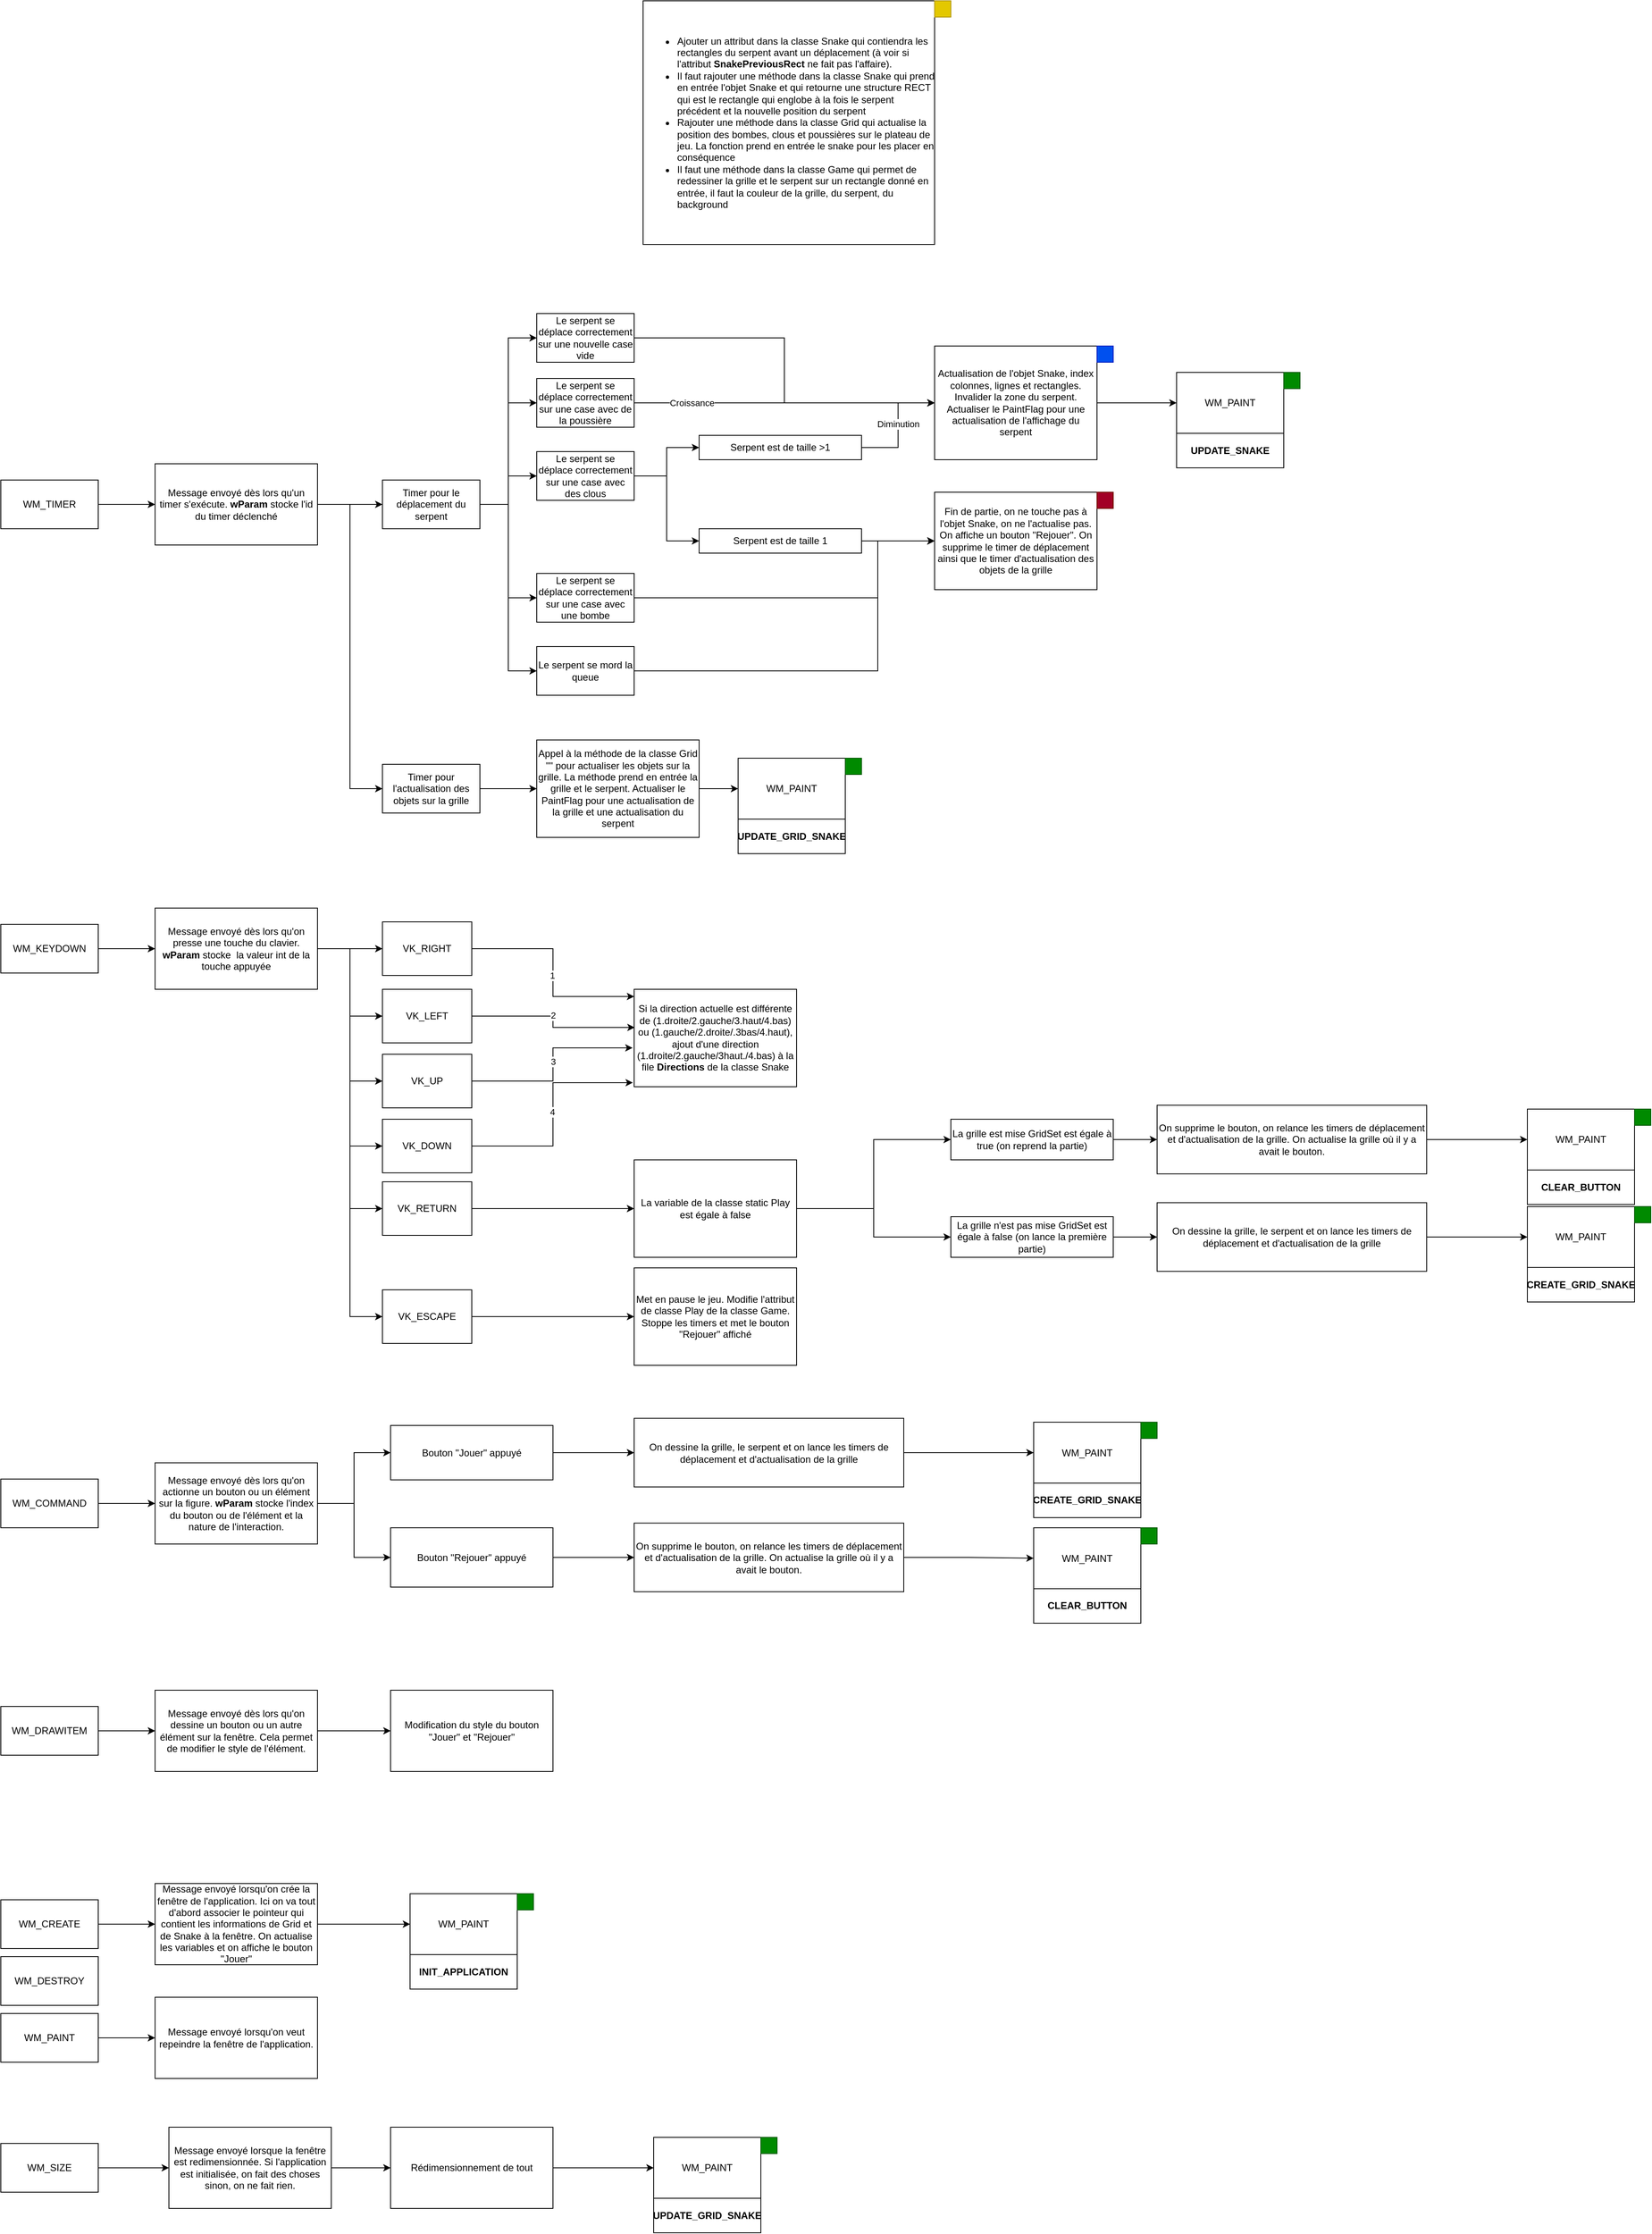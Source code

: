 <mxfile version="21.7.5" type="device">
  <diagram name="Page-1" id="18TNte03-IuhowAFzzfS">
    <mxGraphModel dx="2205" dy="1318" grid="1" gridSize="100" guides="1" tooltips="1" connect="1" arrows="1" fold="1" page="1" pageScale="1" pageWidth="827" pageHeight="1169" math="0" shadow="0">
      <root>
        <mxCell id="0" />
        <mxCell id="1" parent="0" />
        <mxCell id="yDKJZNCYH9MmNs9koKGM-11" style="edgeStyle=orthogonalEdgeStyle;rounded=0;orthogonalLoop=1;jettySize=auto;html=1;entryX=0;entryY=0.5;entryDx=0;entryDy=0;" parent="1" source="yDKJZNCYH9MmNs9koKGM-2" target="yDKJZNCYH9MmNs9koKGM-10" edge="1">
          <mxGeometry relative="1" as="geometry" />
        </mxCell>
        <mxCell id="yDKJZNCYH9MmNs9koKGM-2" value="WM_TIMER" style="rounded=0;whiteSpace=wrap;html=1;" parent="1" vertex="1">
          <mxGeometry x="420" y="590" width="120" height="60" as="geometry" />
        </mxCell>
        <mxCell id="yDKJZNCYH9MmNs9koKGM-81" style="edgeStyle=orthogonalEdgeStyle;rounded=0;orthogonalLoop=1;jettySize=auto;html=1;entryX=0;entryY=0.5;entryDx=0;entryDy=0;" parent="1" source="yDKJZNCYH9MmNs9koKGM-3" target="yDKJZNCYH9MmNs9koKGM-80" edge="1">
          <mxGeometry relative="1" as="geometry" />
        </mxCell>
        <mxCell id="yDKJZNCYH9MmNs9koKGM-3" value="WM_KEYDOWN" style="rounded=0;whiteSpace=wrap;html=1;" parent="1" vertex="1">
          <mxGeometry x="420" y="1137" width="120" height="60" as="geometry" />
        </mxCell>
        <mxCell id="Ki8eI8m7n9nbWZF0Luia-29" style="edgeStyle=orthogonalEdgeStyle;rounded=0;orthogonalLoop=1;jettySize=auto;html=1;entryX=0;entryY=0.5;entryDx=0;entryDy=0;" edge="1" parent="1" source="yDKJZNCYH9MmNs9koKGM-4" target="Ki8eI8m7n9nbWZF0Luia-28">
          <mxGeometry relative="1" as="geometry" />
        </mxCell>
        <mxCell id="yDKJZNCYH9MmNs9koKGM-4" value="WM_COMMAND" style="rounded=0;whiteSpace=wrap;html=1;" parent="1" vertex="1">
          <mxGeometry x="420" y="1820" width="120" height="60" as="geometry" />
        </mxCell>
        <mxCell id="Ki8eI8m7n9nbWZF0Luia-51" style="edgeStyle=orthogonalEdgeStyle;rounded=0;orthogonalLoop=1;jettySize=auto;html=1;entryX=0;entryY=0.5;entryDx=0;entryDy=0;" edge="1" parent="1" source="yDKJZNCYH9MmNs9koKGM-5" target="Ki8eI8m7n9nbWZF0Luia-50">
          <mxGeometry relative="1" as="geometry" />
        </mxCell>
        <mxCell id="yDKJZNCYH9MmNs9koKGM-5" value="WM_DRAWITEM" style="rounded=0;whiteSpace=wrap;html=1;" parent="1" vertex="1">
          <mxGeometry x="420" y="2100" width="120" height="60" as="geometry" />
        </mxCell>
        <mxCell id="Ki8eI8m7n9nbWZF0Luia-55" style="edgeStyle=orthogonalEdgeStyle;rounded=0;orthogonalLoop=1;jettySize=auto;html=1;entryX=0;entryY=0.5;entryDx=0;entryDy=0;" edge="1" parent="1" source="yDKJZNCYH9MmNs9koKGM-6" target="Ki8eI8m7n9nbWZF0Luia-54">
          <mxGeometry relative="1" as="geometry" />
        </mxCell>
        <mxCell id="yDKJZNCYH9MmNs9koKGM-6" value="WM_CREATE" style="rounded=0;whiteSpace=wrap;html=1;" parent="1" vertex="1">
          <mxGeometry x="420" y="2338" width="120" height="60" as="geometry" />
        </mxCell>
        <mxCell id="yDKJZNCYH9MmNs9koKGM-7" value="WM_DESTROY" style="rounded=0;whiteSpace=wrap;html=1;" parent="1" vertex="1">
          <mxGeometry x="420" y="2408" width="120" height="60" as="geometry" />
        </mxCell>
        <mxCell id="Ki8eI8m7n9nbWZF0Luia-64" style="edgeStyle=orthogonalEdgeStyle;rounded=0;orthogonalLoop=1;jettySize=auto;html=1;entryX=0;entryY=0.5;entryDx=0;entryDy=0;" edge="1" parent="1" source="yDKJZNCYH9MmNs9koKGM-8" target="Ki8eI8m7n9nbWZF0Luia-63">
          <mxGeometry relative="1" as="geometry" />
        </mxCell>
        <mxCell id="yDKJZNCYH9MmNs9koKGM-8" value="WM_PAINT" style="rounded=0;whiteSpace=wrap;html=1;" parent="1" vertex="1">
          <mxGeometry x="420" y="2478" width="120" height="60" as="geometry" />
        </mxCell>
        <mxCell id="Ki8eI8m7n9nbWZF0Luia-66" style="edgeStyle=orthogonalEdgeStyle;rounded=0;orthogonalLoop=1;jettySize=auto;html=1;entryX=0;entryY=0.5;entryDx=0;entryDy=0;" edge="1" parent="1" source="yDKJZNCYH9MmNs9koKGM-9" target="Ki8eI8m7n9nbWZF0Luia-65">
          <mxGeometry relative="1" as="geometry" />
        </mxCell>
        <mxCell id="yDKJZNCYH9MmNs9koKGM-9" value="WM_SIZE" style="rounded=0;whiteSpace=wrap;html=1;" parent="1" vertex="1">
          <mxGeometry x="420" y="2638" width="120" height="60" as="geometry" />
        </mxCell>
        <mxCell id="yDKJZNCYH9MmNs9koKGM-13" style="edgeStyle=orthogonalEdgeStyle;rounded=0;orthogonalLoop=1;jettySize=auto;html=1;entryX=0;entryY=0.5;entryDx=0;entryDy=0;" parent="1" source="yDKJZNCYH9MmNs9koKGM-10" target="yDKJZNCYH9MmNs9koKGM-12" edge="1">
          <mxGeometry relative="1" as="geometry" />
        </mxCell>
        <mxCell id="yDKJZNCYH9MmNs9koKGM-31" style="edgeStyle=orthogonalEdgeStyle;rounded=0;orthogonalLoop=1;jettySize=auto;html=1;entryX=0;entryY=0.5;entryDx=0;entryDy=0;" parent="1" source="yDKJZNCYH9MmNs9koKGM-10" target="yDKJZNCYH9MmNs9koKGM-30" edge="1">
          <mxGeometry relative="1" as="geometry" />
        </mxCell>
        <mxCell id="yDKJZNCYH9MmNs9koKGM-10" value="Message envoyé dès lors qu&#39;un timer s&#39;exécute. &lt;b&gt;wParam &lt;/b&gt;stocke l&#39;id du timer déclenché" style="rounded=0;whiteSpace=wrap;html=1;" parent="1" vertex="1">
          <mxGeometry x="610" y="570" width="200" height="100" as="geometry" />
        </mxCell>
        <mxCell id="yDKJZNCYH9MmNs9koKGM-15" style="edgeStyle=orthogonalEdgeStyle;rounded=0;orthogonalLoop=1;jettySize=auto;html=1;entryX=0;entryY=0.5;entryDx=0;entryDy=0;" parent="1" source="yDKJZNCYH9MmNs9koKGM-12" target="yDKJZNCYH9MmNs9koKGM-14" edge="1">
          <mxGeometry relative="1" as="geometry" />
        </mxCell>
        <mxCell id="yDKJZNCYH9MmNs9koKGM-19" style="edgeStyle=orthogonalEdgeStyle;rounded=0;orthogonalLoop=1;jettySize=auto;html=1;entryX=0;entryY=0.5;entryDx=0;entryDy=0;" parent="1" source="yDKJZNCYH9MmNs9koKGM-12" target="yDKJZNCYH9MmNs9koKGM-18" edge="1">
          <mxGeometry relative="1" as="geometry" />
        </mxCell>
        <mxCell id="yDKJZNCYH9MmNs9koKGM-23" style="edgeStyle=orthogonalEdgeStyle;rounded=0;orthogonalLoop=1;jettySize=auto;html=1;entryX=0;entryY=0.5;entryDx=0;entryDy=0;" parent="1" source="yDKJZNCYH9MmNs9koKGM-12" target="yDKJZNCYH9MmNs9koKGM-22" edge="1">
          <mxGeometry relative="1" as="geometry" />
        </mxCell>
        <mxCell id="yDKJZNCYH9MmNs9koKGM-56" style="edgeStyle=orthogonalEdgeStyle;rounded=0;orthogonalLoop=1;jettySize=auto;html=1;entryX=0;entryY=0.5;entryDx=0;entryDy=0;" parent="1" source="yDKJZNCYH9MmNs9koKGM-12" target="yDKJZNCYH9MmNs9koKGM-16" edge="1">
          <mxGeometry relative="1" as="geometry" />
        </mxCell>
        <mxCell id="yDKJZNCYH9MmNs9koKGM-60" style="edgeStyle=orthogonalEdgeStyle;rounded=0;orthogonalLoop=1;jettySize=auto;html=1;entryX=0;entryY=0.5;entryDx=0;entryDy=0;" parent="1" source="yDKJZNCYH9MmNs9koKGM-12" target="yDKJZNCYH9MmNs9koKGM-20" edge="1">
          <mxGeometry relative="1" as="geometry" />
        </mxCell>
        <mxCell id="yDKJZNCYH9MmNs9koKGM-12" value="Timer pour le déplacement du serpent" style="rounded=0;whiteSpace=wrap;html=1;" parent="1" vertex="1">
          <mxGeometry x="890" y="590" width="120" height="60" as="geometry" />
        </mxCell>
        <mxCell id="yDKJZNCYH9MmNs9koKGM-64" style="edgeStyle=orthogonalEdgeStyle;rounded=0;orthogonalLoop=1;jettySize=auto;html=1;entryX=0;entryY=0.5;entryDx=0;entryDy=0;" parent="1" source="yDKJZNCYH9MmNs9koKGM-14" target="yDKJZNCYH9MmNs9koKGM-44" edge="1">
          <mxGeometry relative="1" as="geometry" />
        </mxCell>
        <mxCell id="yDKJZNCYH9MmNs9koKGM-14" value="Le serpent se déplace correctement sur une nouvelle case vide" style="rounded=0;whiteSpace=wrap;html=1;" parent="1" vertex="1">
          <mxGeometry x="1080" y="385" width="120" height="60" as="geometry" />
        </mxCell>
        <mxCell id="yDKJZNCYH9MmNs9koKGM-61" style="edgeStyle=orthogonalEdgeStyle;rounded=0;orthogonalLoop=1;jettySize=auto;html=1;entryX=0;entryY=0.5;entryDx=0;entryDy=0;" parent="1" source="yDKJZNCYH9MmNs9koKGM-16" target="yDKJZNCYH9MmNs9koKGM-26" edge="1">
          <mxGeometry relative="1" as="geometry">
            <Array as="points">
              <mxPoint x="1500" y="735" />
              <mxPoint x="1500" y="665" />
            </Array>
          </mxGeometry>
        </mxCell>
        <mxCell id="yDKJZNCYH9MmNs9koKGM-16" value="Le serpent se déplace correctement sur une case avec une bombe" style="rounded=0;whiteSpace=wrap;html=1;" parent="1" vertex="1">
          <mxGeometry x="1080" y="705" width="120" height="60" as="geometry" />
        </mxCell>
        <mxCell id="yDKJZNCYH9MmNs9koKGM-33" style="edgeStyle=orthogonalEdgeStyle;rounded=0;orthogonalLoop=1;jettySize=auto;html=1;entryX=0;entryY=0.5;entryDx=0;entryDy=0;" parent="1" source="yDKJZNCYH9MmNs9koKGM-18" target="yDKJZNCYH9MmNs9koKGM-32" edge="1">
          <mxGeometry relative="1" as="geometry" />
        </mxCell>
        <mxCell id="yDKJZNCYH9MmNs9koKGM-35" style="edgeStyle=orthogonalEdgeStyle;rounded=0;orthogonalLoop=1;jettySize=auto;html=1;entryX=0;entryY=0.5;entryDx=0;entryDy=0;" parent="1" source="yDKJZNCYH9MmNs9koKGM-18" target="yDKJZNCYH9MmNs9koKGM-34" edge="1">
          <mxGeometry relative="1" as="geometry" />
        </mxCell>
        <mxCell id="yDKJZNCYH9MmNs9koKGM-18" value="Le serpent se déplace correctement sur une case avec des clous" style="rounded=0;whiteSpace=wrap;html=1;" parent="1" vertex="1">
          <mxGeometry x="1080" y="555" width="120" height="60" as="geometry" />
        </mxCell>
        <mxCell id="yDKJZNCYH9MmNs9koKGM-45" style="edgeStyle=orthogonalEdgeStyle;rounded=0;orthogonalLoop=1;jettySize=auto;html=1;entryX=0;entryY=0.5;entryDx=0;entryDy=0;" parent="1" source="yDKJZNCYH9MmNs9koKGM-20" target="yDKJZNCYH9MmNs9koKGM-44" edge="1">
          <mxGeometry relative="1" as="geometry" />
        </mxCell>
        <mxCell id="yDKJZNCYH9MmNs9koKGM-65" value="Croissance" style="edgeLabel;html=1;align=center;verticalAlign=middle;resizable=0;points=[];" parent="yDKJZNCYH9MmNs9koKGM-45" vertex="1" connectable="0">
          <mxGeometry x="-0.619" relative="1" as="geometry">
            <mxPoint as="offset" />
          </mxGeometry>
        </mxCell>
        <mxCell id="yDKJZNCYH9MmNs9koKGM-20" value="Le serpent se déplace correctement sur une case avec de la poussière" style="rounded=0;whiteSpace=wrap;html=1;" parent="1" vertex="1">
          <mxGeometry x="1080" y="465" width="120" height="60" as="geometry" />
        </mxCell>
        <mxCell id="yDKJZNCYH9MmNs9koKGM-62" style="edgeStyle=orthogonalEdgeStyle;rounded=0;orthogonalLoop=1;jettySize=auto;html=1;entryX=0;entryY=0.5;entryDx=0;entryDy=0;" parent="1" source="yDKJZNCYH9MmNs9koKGM-22" target="yDKJZNCYH9MmNs9koKGM-26" edge="1">
          <mxGeometry relative="1" as="geometry">
            <Array as="points">
              <mxPoint x="1500" y="825" />
              <mxPoint x="1500" y="665" />
            </Array>
          </mxGeometry>
        </mxCell>
        <mxCell id="yDKJZNCYH9MmNs9koKGM-22" value="Le serpent se mord la queue" style="rounded=0;whiteSpace=wrap;html=1;" parent="1" vertex="1">
          <mxGeometry x="1080" y="795" width="120" height="60" as="geometry" />
        </mxCell>
        <mxCell id="yDKJZNCYH9MmNs9koKGM-26" value="Fin de partie, on ne touche pas à l&#39;objet Snake, on ne l&#39;actualise pas. On affiche un bouton &quot;Rejouer&quot;. On supprime le timer de déplacement ainsi que le timer d&#39;actualisation des objets de la grille" style="rounded=0;whiteSpace=wrap;html=1;" parent="1" vertex="1">
          <mxGeometry x="1570" y="605" width="200" height="120" as="geometry" />
        </mxCell>
        <mxCell id="yDKJZNCYH9MmNs9koKGM-73" style="edgeStyle=orthogonalEdgeStyle;rounded=0;orthogonalLoop=1;jettySize=auto;html=1;entryX=0;entryY=0.5;entryDx=0;entryDy=0;" parent="1" source="yDKJZNCYH9MmNs9koKGM-30" target="yDKJZNCYH9MmNs9koKGM-72" edge="1">
          <mxGeometry relative="1" as="geometry" />
        </mxCell>
        <mxCell id="yDKJZNCYH9MmNs9koKGM-30" value="Timer pour l&#39;actualisation des objets sur la grille" style="rounded=0;whiteSpace=wrap;html=1;" parent="1" vertex="1">
          <mxGeometry x="890" y="940" width="120" height="60" as="geometry" />
        </mxCell>
        <mxCell id="yDKJZNCYH9MmNs9koKGM-57" style="edgeStyle=orthogonalEdgeStyle;rounded=0;orthogonalLoop=1;jettySize=auto;html=1;entryX=0;entryY=0.5;entryDx=0;entryDy=0;" parent="1" source="yDKJZNCYH9MmNs9koKGM-32" target="yDKJZNCYH9MmNs9koKGM-26" edge="1">
          <mxGeometry relative="1" as="geometry" />
        </mxCell>
        <mxCell id="yDKJZNCYH9MmNs9koKGM-32" value="Serpent est de taille 1" style="rounded=0;whiteSpace=wrap;html=1;" parent="1" vertex="1">
          <mxGeometry x="1280" y="650" width="200" height="30" as="geometry" />
        </mxCell>
        <mxCell id="yDKJZNCYH9MmNs9koKGM-63" style="edgeStyle=orthogonalEdgeStyle;rounded=0;orthogonalLoop=1;jettySize=auto;html=1;entryX=0;entryY=0.5;entryDx=0;entryDy=0;" parent="1" source="yDKJZNCYH9MmNs9koKGM-34" target="yDKJZNCYH9MmNs9koKGM-44" edge="1">
          <mxGeometry relative="1" as="geometry" />
        </mxCell>
        <mxCell id="yDKJZNCYH9MmNs9koKGM-66" value="Diminution" style="edgeLabel;html=1;align=center;verticalAlign=middle;resizable=0;points=[];" parent="yDKJZNCYH9MmNs9koKGM-63" vertex="1" connectable="0">
          <mxGeometry x="0.023" relative="1" as="geometry">
            <mxPoint as="offset" />
          </mxGeometry>
        </mxCell>
        <mxCell id="yDKJZNCYH9MmNs9koKGM-34" value="Serpent est de taille &amp;gt;1" style="rounded=0;whiteSpace=wrap;html=1;" parent="1" vertex="1">
          <mxGeometry x="1280" y="535" width="200" height="30" as="geometry" />
        </mxCell>
        <mxCell id="yDKJZNCYH9MmNs9koKGM-40" value="" style="rounded=0;whiteSpace=wrap;html=1;fillColor=#a20025;fontColor=#ffffff;strokeColor=#6F0000;" parent="1" vertex="1">
          <mxGeometry x="1770" y="605" width="20" height="20" as="geometry" />
        </mxCell>
        <mxCell id="yDKJZNCYH9MmNs9koKGM-68" style="edgeStyle=orthogonalEdgeStyle;rounded=0;orthogonalLoop=1;jettySize=auto;html=1;entryX=0;entryY=0.5;entryDx=0;entryDy=0;" parent="1" source="yDKJZNCYH9MmNs9koKGM-44" target="yDKJZNCYH9MmNs9koKGM-67" edge="1">
          <mxGeometry relative="1" as="geometry" />
        </mxCell>
        <mxCell id="yDKJZNCYH9MmNs9koKGM-44" value="Actualisation de l&#39;objet Snake, index colonnes, lignes et rectangles. Invalider la zone du serpent. Actualiser le PaintFlag pour une actualisation de l&#39;affichage du serpent" style="rounded=0;whiteSpace=wrap;html=1;" parent="1" vertex="1">
          <mxGeometry x="1570" y="425" width="200" height="140" as="geometry" />
        </mxCell>
        <mxCell id="yDKJZNCYH9MmNs9koKGM-46" value="&lt;ul&gt;&lt;li&gt;Ajouter un attribut dans la classe Snake qui contiendra les rectangles du serpent avant un déplacement (à voir si l&#39;attribut &lt;b&gt;SnakePreviousRect &lt;/b&gt;ne fait pas l&#39;affaire).&amp;nbsp;&lt;/li&gt;&lt;li&gt;Il faut rajouter une méthode dans la classe Snake qui prend en entrée l&#39;objet Snake et qui retourne une structure RECT qui est le rectangle qui englobe à la fois le serpent précédent et la nouvelle position du serpent&lt;/li&gt;&lt;li&gt;Rajouter une méthode dans la classe Grid qui actualise la position des bombes, clous et poussières sur le plateau de jeu. La fonction prend en entrée le snake pour les placer en conséquence&lt;/li&gt;&lt;li&gt;Il faut une méthode dans la classe Game qui permet de redessiner la grille et le serpent sur un rectangle donné en entrée, il faut la couleur de la grille, du serpent, du background&lt;/li&gt;&lt;/ul&gt;" style="rounded=0;whiteSpace=wrap;html=1;align=left;" parent="1" vertex="1">
          <mxGeometry x="1211" width="359" height="300" as="geometry" />
        </mxCell>
        <mxCell id="yDKJZNCYH9MmNs9koKGM-47" value="" style="rounded=0;whiteSpace=wrap;html=1;fillColor=#e3c800;fontColor=#000000;strokeColor=#B09500;" parent="1" vertex="1">
          <mxGeometry x="1570" width="20" height="20" as="geometry" />
        </mxCell>
        <mxCell id="yDKJZNCYH9MmNs9koKGM-50" value="" style="rounded=0;whiteSpace=wrap;html=1;fillColor=#0050ef;fontColor=#ffffff;strokeColor=#001DBC;" parent="1" vertex="1">
          <mxGeometry x="1770" y="425" width="20" height="20" as="geometry" />
        </mxCell>
        <mxCell id="yDKJZNCYH9MmNs9koKGM-67" value="WM_PAINT" style="rounded=0;whiteSpace=wrap;html=1;" parent="1" vertex="1">
          <mxGeometry x="1868" y="457.5" width="132" height="75" as="geometry" />
        </mxCell>
        <mxCell id="yDKJZNCYH9MmNs9koKGM-69" value="" style="rounded=0;whiteSpace=wrap;html=1;fillColor=#008a00;fontColor=#ffffff;strokeColor=#005700;" parent="1" vertex="1">
          <mxGeometry x="2000" y="457.5" width="20" height="20" as="geometry" />
        </mxCell>
        <mxCell id="yDKJZNCYH9MmNs9koKGM-76" style="edgeStyle=orthogonalEdgeStyle;rounded=0;orthogonalLoop=1;jettySize=auto;html=1;entryX=0;entryY=0.5;entryDx=0;entryDy=0;" parent="1" source="yDKJZNCYH9MmNs9koKGM-72" target="yDKJZNCYH9MmNs9koKGM-74" edge="1">
          <mxGeometry relative="1" as="geometry" />
        </mxCell>
        <mxCell id="yDKJZNCYH9MmNs9koKGM-72" value="Appel à la méthode de la classe Grid &quot;&quot; pour actualiser les objets sur la grille. La méthode prend en entrée la grille et le serpent. Actualiser le PaintFlag pour une actualisation de la grille et une actualisation du serpent" style="rounded=0;whiteSpace=wrap;html=1;" parent="1" vertex="1">
          <mxGeometry x="1080" y="910" width="200" height="120" as="geometry" />
        </mxCell>
        <mxCell id="yDKJZNCYH9MmNs9koKGM-74" value="WM_PAINT" style="rounded=0;whiteSpace=wrap;html=1;" parent="1" vertex="1">
          <mxGeometry x="1328" y="932.5" width="132" height="75" as="geometry" />
        </mxCell>
        <mxCell id="yDKJZNCYH9MmNs9koKGM-75" value="" style="rounded=0;whiteSpace=wrap;html=1;fillColor=#008a00;fontColor=#ffffff;strokeColor=#005700;" parent="1" vertex="1">
          <mxGeometry x="1460" y="932.5" width="20" height="20" as="geometry" />
        </mxCell>
        <mxCell id="yDKJZNCYH9MmNs9koKGM-77" value="&lt;b&gt;UPDATE_SNAKE&lt;/b&gt;" style="rounded=0;whiteSpace=wrap;html=1;" parent="1" vertex="1">
          <mxGeometry x="1868" y="532.5" width="132" height="42.5" as="geometry" />
        </mxCell>
        <mxCell id="yDKJZNCYH9MmNs9koKGM-78" value="&lt;b&gt;UPDATE_GRID_SNAKE&lt;/b&gt;" style="rounded=0;whiteSpace=wrap;html=1;" parent="1" vertex="1">
          <mxGeometry x="1328" y="1007.5" width="132" height="42.5" as="geometry" />
        </mxCell>
        <mxCell id="yDKJZNCYH9MmNs9koKGM-88" style="edgeStyle=orthogonalEdgeStyle;rounded=0;orthogonalLoop=1;jettySize=auto;html=1;entryX=0;entryY=0.5;entryDx=0;entryDy=0;" parent="1" source="yDKJZNCYH9MmNs9koKGM-80" target="yDKJZNCYH9MmNs9koKGM-82" edge="1">
          <mxGeometry relative="1" as="geometry" />
        </mxCell>
        <mxCell id="yDKJZNCYH9MmNs9koKGM-89" style="edgeStyle=orthogonalEdgeStyle;rounded=0;orthogonalLoop=1;jettySize=auto;html=1;entryX=0;entryY=0.5;entryDx=0;entryDy=0;" parent="1" source="yDKJZNCYH9MmNs9koKGM-80" target="yDKJZNCYH9MmNs9koKGM-83" edge="1">
          <mxGeometry relative="1" as="geometry" />
        </mxCell>
        <mxCell id="yDKJZNCYH9MmNs9koKGM-90" style="edgeStyle=orthogonalEdgeStyle;rounded=0;orthogonalLoop=1;jettySize=auto;html=1;entryX=0;entryY=0.5;entryDx=0;entryDy=0;" parent="1" source="yDKJZNCYH9MmNs9koKGM-80" target="yDKJZNCYH9MmNs9koKGM-84" edge="1">
          <mxGeometry relative="1" as="geometry" />
        </mxCell>
        <mxCell id="yDKJZNCYH9MmNs9koKGM-91" style="edgeStyle=orthogonalEdgeStyle;rounded=0;orthogonalLoop=1;jettySize=auto;html=1;entryX=0;entryY=0.5;entryDx=0;entryDy=0;" parent="1" source="yDKJZNCYH9MmNs9koKGM-80" target="yDKJZNCYH9MmNs9koKGM-85" edge="1">
          <mxGeometry relative="1" as="geometry" />
        </mxCell>
        <mxCell id="yDKJZNCYH9MmNs9koKGM-92" style="edgeStyle=orthogonalEdgeStyle;rounded=0;orthogonalLoop=1;jettySize=auto;html=1;entryX=0;entryY=0.5;entryDx=0;entryDy=0;" parent="1" source="yDKJZNCYH9MmNs9koKGM-80" target="yDKJZNCYH9MmNs9koKGM-86" edge="1">
          <mxGeometry relative="1" as="geometry" />
        </mxCell>
        <mxCell id="yDKJZNCYH9MmNs9koKGM-93" style="edgeStyle=orthogonalEdgeStyle;rounded=0;orthogonalLoop=1;jettySize=auto;html=1;entryX=0;entryY=0.5;entryDx=0;entryDy=0;" parent="1" source="yDKJZNCYH9MmNs9koKGM-80" target="yDKJZNCYH9MmNs9koKGM-87" edge="1">
          <mxGeometry relative="1" as="geometry" />
        </mxCell>
        <mxCell id="yDKJZNCYH9MmNs9koKGM-80" value="Message envoyé dès lors qu&#39;on presse une touche du clavier. &lt;b&gt;wParam &lt;/b&gt;stocke&amp;nbsp; la valeur int de la touche appuyée" style="rounded=0;whiteSpace=wrap;html=1;" parent="1" vertex="1">
          <mxGeometry x="610" y="1117" width="200" height="100" as="geometry" />
        </mxCell>
        <mxCell id="yDKJZNCYH9MmNs9koKGM-95" style="edgeStyle=orthogonalEdgeStyle;rounded=0;orthogonalLoop=1;jettySize=auto;html=1;entryX=0;entryY=0.074;entryDx=0;entryDy=0;entryPerimeter=0;" parent="1" source="yDKJZNCYH9MmNs9koKGM-82" target="yDKJZNCYH9MmNs9koKGM-94" edge="1">
          <mxGeometry relative="1" as="geometry" />
        </mxCell>
        <mxCell id="Ki8eI8m7n9nbWZF0Luia-5" value="1" style="edgeLabel;html=1;align=center;verticalAlign=middle;resizable=0;points=[];" vertex="1" connectable="0" parent="yDKJZNCYH9MmNs9koKGM-95">
          <mxGeometry x="0.027" y="-1" relative="1" as="geometry">
            <mxPoint as="offset" />
          </mxGeometry>
        </mxCell>
        <mxCell id="yDKJZNCYH9MmNs9koKGM-82" value="VK_RIGHT" style="rounded=0;whiteSpace=wrap;html=1;" parent="1" vertex="1">
          <mxGeometry x="890" y="1134" width="110" height="66" as="geometry" />
        </mxCell>
        <mxCell id="Ki8eI8m7n9nbWZF0Luia-2" style="edgeStyle=orthogonalEdgeStyle;rounded=0;orthogonalLoop=1;jettySize=auto;html=1;entryX=0.003;entryY=0.392;entryDx=0;entryDy=0;entryPerimeter=0;" edge="1" parent="1" source="yDKJZNCYH9MmNs9koKGM-83" target="yDKJZNCYH9MmNs9koKGM-94">
          <mxGeometry relative="1" as="geometry" />
        </mxCell>
        <mxCell id="Ki8eI8m7n9nbWZF0Luia-6" value="2" style="edgeLabel;html=1;align=center;verticalAlign=middle;resizable=0;points=[];" vertex="1" connectable="0" parent="Ki8eI8m7n9nbWZF0Luia-2">
          <mxGeometry x="-0.074" y="1" relative="1" as="geometry">
            <mxPoint as="offset" />
          </mxGeometry>
        </mxCell>
        <mxCell id="yDKJZNCYH9MmNs9koKGM-83" value="VK_LEFT" style="rounded=0;whiteSpace=wrap;html=1;" parent="1" vertex="1">
          <mxGeometry x="890" y="1217" width="110" height="66" as="geometry" />
        </mxCell>
        <mxCell id="Ki8eI8m7n9nbWZF0Luia-3" style="edgeStyle=orthogonalEdgeStyle;rounded=0;orthogonalLoop=1;jettySize=auto;html=1;entryX=-0.01;entryY=0.601;entryDx=0;entryDy=0;entryPerimeter=0;" edge="1" parent="1" source="yDKJZNCYH9MmNs9koKGM-84" target="yDKJZNCYH9MmNs9koKGM-94">
          <mxGeometry relative="1" as="geometry" />
        </mxCell>
        <mxCell id="Ki8eI8m7n9nbWZF0Luia-7" value="3" style="edgeLabel;html=1;align=center;verticalAlign=middle;resizable=0;points=[];" vertex="1" connectable="0" parent="Ki8eI8m7n9nbWZF0Luia-3">
          <mxGeometry x="0.041" relative="1" as="geometry">
            <mxPoint as="offset" />
          </mxGeometry>
        </mxCell>
        <mxCell id="yDKJZNCYH9MmNs9koKGM-84" value="VK_UP" style="rounded=0;whiteSpace=wrap;html=1;" parent="1" vertex="1">
          <mxGeometry x="890" y="1297" width="110" height="66" as="geometry" />
        </mxCell>
        <mxCell id="Ki8eI8m7n9nbWZF0Luia-4" style="edgeStyle=orthogonalEdgeStyle;rounded=0;orthogonalLoop=1;jettySize=auto;html=1;entryX=-0.008;entryY=0.958;entryDx=0;entryDy=0;entryPerimeter=0;" edge="1" parent="1" source="yDKJZNCYH9MmNs9koKGM-85" target="yDKJZNCYH9MmNs9koKGM-94">
          <mxGeometry relative="1" as="geometry">
            <Array as="points">
              <mxPoint x="1100" y="1410" />
              <mxPoint x="1100" y="1332" />
            </Array>
          </mxGeometry>
        </mxCell>
        <mxCell id="Ki8eI8m7n9nbWZF0Luia-8" value="4" style="edgeLabel;html=1;align=center;verticalAlign=middle;resizable=0;points=[];" vertex="1" connectable="0" parent="Ki8eI8m7n9nbWZF0Luia-4">
          <mxGeometry x="0.032" y="1" relative="1" as="geometry">
            <mxPoint as="offset" />
          </mxGeometry>
        </mxCell>
        <mxCell id="yDKJZNCYH9MmNs9koKGM-85" value="VK_DOWN" style="rounded=0;whiteSpace=wrap;html=1;" parent="1" vertex="1">
          <mxGeometry x="890" y="1377" width="110" height="66" as="geometry" />
        </mxCell>
        <mxCell id="Ki8eI8m7n9nbWZF0Luia-10" style="edgeStyle=orthogonalEdgeStyle;rounded=0;orthogonalLoop=1;jettySize=auto;html=1;entryX=0;entryY=0.5;entryDx=0;entryDy=0;" edge="1" parent="1" source="yDKJZNCYH9MmNs9koKGM-86" target="Ki8eI8m7n9nbWZF0Luia-9">
          <mxGeometry relative="1" as="geometry" />
        </mxCell>
        <mxCell id="yDKJZNCYH9MmNs9koKGM-86" value="VK_RETURN" style="rounded=0;whiteSpace=wrap;html=1;" parent="1" vertex="1">
          <mxGeometry x="890" y="1454" width="110" height="66" as="geometry" />
        </mxCell>
        <mxCell id="Ki8eI8m7n9nbWZF0Luia-12" style="edgeStyle=orthogonalEdgeStyle;rounded=0;orthogonalLoop=1;jettySize=auto;html=1;entryX=0;entryY=0.5;entryDx=0;entryDy=0;" edge="1" parent="1" source="yDKJZNCYH9MmNs9koKGM-87" target="Ki8eI8m7n9nbWZF0Luia-11">
          <mxGeometry relative="1" as="geometry" />
        </mxCell>
        <mxCell id="yDKJZNCYH9MmNs9koKGM-87" value="VK_ESCAPE" style="rounded=0;whiteSpace=wrap;html=1;" parent="1" vertex="1">
          <mxGeometry x="890" y="1587" width="110" height="66" as="geometry" />
        </mxCell>
        <mxCell id="yDKJZNCYH9MmNs9koKGM-94" value="Si la direction actuelle est différente de (1.droite/2.gauche/3.haut/4.bas) ou (1.gauche/2.droite/.3bas/4.haut), ajout d&#39;une direction (1.droite/2.gauche/3haut./4.bas) à la file &lt;b&gt;Directions &lt;/b&gt;de la classe Snake" style="rounded=0;whiteSpace=wrap;html=1;" parent="1" vertex="1">
          <mxGeometry x="1200" y="1217" width="200" height="120" as="geometry" />
        </mxCell>
        <mxCell id="Ki8eI8m7n9nbWZF0Luia-14" style="edgeStyle=orthogonalEdgeStyle;rounded=0;orthogonalLoop=1;jettySize=auto;html=1;entryX=0;entryY=0.5;entryDx=0;entryDy=0;" edge="1" parent="1" source="Ki8eI8m7n9nbWZF0Luia-9" target="Ki8eI8m7n9nbWZF0Luia-13">
          <mxGeometry relative="1" as="geometry">
            <mxPoint x="1500" y="1487" as="targetPoint" />
          </mxGeometry>
        </mxCell>
        <mxCell id="Ki8eI8m7n9nbWZF0Luia-16" style="edgeStyle=orthogonalEdgeStyle;rounded=0;orthogonalLoop=1;jettySize=auto;html=1;entryX=0;entryY=0.5;entryDx=0;entryDy=0;" edge="1" parent="1" source="Ki8eI8m7n9nbWZF0Luia-9" target="Ki8eI8m7n9nbWZF0Luia-15">
          <mxGeometry relative="1" as="geometry" />
        </mxCell>
        <mxCell id="Ki8eI8m7n9nbWZF0Luia-9" value="La variable de la classe static Play est égale à false" style="rounded=0;whiteSpace=wrap;html=1;" vertex="1" parent="1">
          <mxGeometry x="1200" y="1427" width="200" height="120" as="geometry" />
        </mxCell>
        <mxCell id="Ki8eI8m7n9nbWZF0Luia-11" value="Met en pause le jeu. Modifie l&#39;attribut de classe Play de la classe Game. Stoppe les timers et met le bouton &quot;Rejouer&quot; affiché" style="rounded=0;whiteSpace=wrap;html=1;" vertex="1" parent="1">
          <mxGeometry x="1200" y="1560" width="200" height="120" as="geometry" />
        </mxCell>
        <mxCell id="Ki8eI8m7n9nbWZF0Luia-18" style="edgeStyle=orthogonalEdgeStyle;rounded=0;orthogonalLoop=1;jettySize=auto;html=1;entryX=0;entryY=0.5;entryDx=0;entryDy=0;" edge="1" parent="1" source="Ki8eI8m7n9nbWZF0Luia-13" target="Ki8eI8m7n9nbWZF0Luia-17">
          <mxGeometry relative="1" as="geometry" />
        </mxCell>
        <mxCell id="Ki8eI8m7n9nbWZF0Luia-13" value="La grille est mise GridSet est égale à true (on reprend la partie)" style="rounded=0;whiteSpace=wrap;html=1;" vertex="1" parent="1">
          <mxGeometry x="1590" y="1377" width="200" height="50" as="geometry" />
        </mxCell>
        <mxCell id="Ki8eI8m7n9nbWZF0Luia-22" style="edgeStyle=orthogonalEdgeStyle;rounded=0;orthogonalLoop=1;jettySize=auto;html=1;entryX=0;entryY=0.5;entryDx=0;entryDy=0;" edge="1" parent="1" source="Ki8eI8m7n9nbWZF0Luia-15" target="Ki8eI8m7n9nbWZF0Luia-21">
          <mxGeometry relative="1" as="geometry" />
        </mxCell>
        <mxCell id="Ki8eI8m7n9nbWZF0Luia-15" value="La grille n&#39;est pas mise GridSet est égale à false (on lance la première partie)" style="rounded=0;whiteSpace=wrap;html=1;" vertex="1" parent="1">
          <mxGeometry x="1590" y="1497" width="200" height="50" as="geometry" />
        </mxCell>
        <mxCell id="Ki8eI8m7n9nbWZF0Luia-45" style="edgeStyle=orthogonalEdgeStyle;rounded=0;orthogonalLoop=1;jettySize=auto;html=1;entryX=0;entryY=0.5;entryDx=0;entryDy=0;" edge="1" parent="1" source="Ki8eI8m7n9nbWZF0Luia-17" target="Ki8eI8m7n9nbWZF0Luia-42">
          <mxGeometry relative="1" as="geometry" />
        </mxCell>
        <mxCell id="Ki8eI8m7n9nbWZF0Luia-17" value="On supprime le bouton, on relance les timers de déplacement et d&#39;actualisation de la grille. On actualise la grille où il y a avait le bouton." style="rounded=0;whiteSpace=wrap;html=1;" vertex="1" parent="1">
          <mxGeometry x="1844" y="1359.75" width="332" height="84.5" as="geometry" />
        </mxCell>
        <mxCell id="Ki8eI8m7n9nbWZF0Luia-27" style="edgeStyle=orthogonalEdgeStyle;rounded=0;orthogonalLoop=1;jettySize=auto;html=1;entryX=0;entryY=0.5;entryDx=0;entryDy=0;" edge="1" parent="1" source="Ki8eI8m7n9nbWZF0Luia-21" target="Ki8eI8m7n9nbWZF0Luia-23">
          <mxGeometry relative="1" as="geometry" />
        </mxCell>
        <mxCell id="Ki8eI8m7n9nbWZF0Luia-21" value="On dessine la grille, le serpent et on lance les timers de déplacement et d&#39;actualisation de la grille" style="rounded=0;whiteSpace=wrap;html=1;" vertex="1" parent="1">
          <mxGeometry x="1844" y="1479.75" width="332" height="84.5" as="geometry" />
        </mxCell>
        <mxCell id="Ki8eI8m7n9nbWZF0Luia-23" value="WM_PAINT" style="rounded=0;whiteSpace=wrap;html=1;" vertex="1" parent="1">
          <mxGeometry x="2300" y="1484.5" width="132" height="75" as="geometry" />
        </mxCell>
        <mxCell id="Ki8eI8m7n9nbWZF0Luia-24" value="" style="rounded=0;whiteSpace=wrap;html=1;fillColor=#008a00;fontColor=#ffffff;strokeColor=#005700;" vertex="1" parent="1">
          <mxGeometry x="2432" y="1484.5" width="20" height="20" as="geometry" />
        </mxCell>
        <mxCell id="Ki8eI8m7n9nbWZF0Luia-25" value="&lt;b&gt;CREATE_GRID_SNAKE&lt;/b&gt;" style="rounded=0;whiteSpace=wrap;html=1;" vertex="1" parent="1">
          <mxGeometry x="2300" y="1559.5" width="132" height="42.5" as="geometry" />
        </mxCell>
        <mxCell id="Ki8eI8m7n9nbWZF0Luia-31" style="edgeStyle=orthogonalEdgeStyle;rounded=0;orthogonalLoop=1;jettySize=auto;html=1;entryX=0;entryY=0.5;entryDx=0;entryDy=0;" edge="1" parent="1" source="Ki8eI8m7n9nbWZF0Luia-28" target="Ki8eI8m7n9nbWZF0Luia-30">
          <mxGeometry relative="1" as="geometry" />
        </mxCell>
        <mxCell id="Ki8eI8m7n9nbWZF0Luia-33" style="edgeStyle=orthogonalEdgeStyle;rounded=0;orthogonalLoop=1;jettySize=auto;html=1;entryX=0;entryY=0.5;entryDx=0;entryDy=0;" edge="1" parent="1" source="Ki8eI8m7n9nbWZF0Luia-28" target="Ki8eI8m7n9nbWZF0Luia-32">
          <mxGeometry relative="1" as="geometry" />
        </mxCell>
        <mxCell id="Ki8eI8m7n9nbWZF0Luia-28" value="Message envoyé dès lors qu&#39;on actionne un bouton ou un élément sur la figure. &lt;b&gt;wParam &lt;/b&gt;stocke l&#39;index du bouton ou de l&#39;élément et la nature de l&#39;interaction." style="rounded=0;whiteSpace=wrap;html=1;" vertex="1" parent="1">
          <mxGeometry x="610" y="1800" width="200" height="100" as="geometry" />
        </mxCell>
        <mxCell id="Ki8eI8m7n9nbWZF0Luia-35" style="edgeStyle=orthogonalEdgeStyle;rounded=0;orthogonalLoop=1;jettySize=auto;html=1;entryX=0;entryY=0.5;entryDx=0;entryDy=0;" edge="1" parent="1" source="Ki8eI8m7n9nbWZF0Luia-30" target="Ki8eI8m7n9nbWZF0Luia-34">
          <mxGeometry relative="1" as="geometry" />
        </mxCell>
        <mxCell id="Ki8eI8m7n9nbWZF0Luia-30" value="Bouton &quot;Jouer&quot; appuyé" style="rounded=0;whiteSpace=wrap;html=1;" vertex="1" parent="1">
          <mxGeometry x="900" y="1754" width="200" height="67" as="geometry" />
        </mxCell>
        <mxCell id="Ki8eI8m7n9nbWZF0Luia-41" style="edgeStyle=orthogonalEdgeStyle;rounded=0;orthogonalLoop=1;jettySize=auto;html=1;entryX=0;entryY=0.5;entryDx=0;entryDy=0;" edge="1" parent="1" source="Ki8eI8m7n9nbWZF0Luia-32" target="Ki8eI8m7n9nbWZF0Luia-40">
          <mxGeometry relative="1" as="geometry" />
        </mxCell>
        <mxCell id="Ki8eI8m7n9nbWZF0Luia-32" value="Bouton &quot;Rejouer&quot; appuyé" style="rounded=0;whiteSpace=wrap;html=1;" vertex="1" parent="1">
          <mxGeometry x="900" y="1880" width="200" height="73" as="geometry" />
        </mxCell>
        <mxCell id="Ki8eI8m7n9nbWZF0Luia-39" style="edgeStyle=orthogonalEdgeStyle;rounded=0;orthogonalLoop=1;jettySize=auto;html=1;entryX=0;entryY=0.5;entryDx=0;entryDy=0;" edge="1" parent="1" source="Ki8eI8m7n9nbWZF0Luia-34" target="Ki8eI8m7n9nbWZF0Luia-36">
          <mxGeometry relative="1" as="geometry" />
        </mxCell>
        <mxCell id="Ki8eI8m7n9nbWZF0Luia-34" value="On dessine la grille, le serpent et on lance les timers de déplacement et d&#39;actualisation de la grille" style="rounded=0;whiteSpace=wrap;html=1;" vertex="1" parent="1">
          <mxGeometry x="1200" y="1745.25" width="332" height="84.5" as="geometry" />
        </mxCell>
        <mxCell id="Ki8eI8m7n9nbWZF0Luia-36" value="WM_PAINT" style="rounded=0;whiteSpace=wrap;html=1;" vertex="1" parent="1">
          <mxGeometry x="1692" y="1750" width="132" height="75" as="geometry" />
        </mxCell>
        <mxCell id="Ki8eI8m7n9nbWZF0Luia-37" value="" style="rounded=0;whiteSpace=wrap;html=1;fillColor=#008a00;fontColor=#ffffff;strokeColor=#005700;" vertex="1" parent="1">
          <mxGeometry x="1824" y="1750" width="20" height="20" as="geometry" />
        </mxCell>
        <mxCell id="Ki8eI8m7n9nbWZF0Luia-38" value="&lt;b&gt;CREATE_GRID_SNAKE&lt;/b&gt;" style="rounded=0;whiteSpace=wrap;html=1;" vertex="1" parent="1">
          <mxGeometry x="1692" y="1825" width="132" height="42.5" as="geometry" />
        </mxCell>
        <mxCell id="Ki8eI8m7n9nbWZF0Luia-49" style="edgeStyle=orthogonalEdgeStyle;rounded=0;orthogonalLoop=1;jettySize=auto;html=1;entryX=0;entryY=0.5;entryDx=0;entryDy=0;" edge="1" parent="1" source="Ki8eI8m7n9nbWZF0Luia-40" target="Ki8eI8m7n9nbWZF0Luia-46">
          <mxGeometry relative="1" as="geometry" />
        </mxCell>
        <mxCell id="Ki8eI8m7n9nbWZF0Luia-40" value="On supprime le bouton, on relance les timers de déplacement et d&#39;actualisation de la grille. On actualise la grille où il y a avait le bouton." style="rounded=0;whiteSpace=wrap;html=1;" vertex="1" parent="1">
          <mxGeometry x="1200" y="1874.25" width="332" height="84.5" as="geometry" />
        </mxCell>
        <mxCell id="Ki8eI8m7n9nbWZF0Luia-42" value="WM_PAINT" style="rounded=0;whiteSpace=wrap;html=1;" vertex="1" parent="1">
          <mxGeometry x="2300" y="1364.5" width="132" height="75" as="geometry" />
        </mxCell>
        <mxCell id="Ki8eI8m7n9nbWZF0Luia-43" value="" style="rounded=0;whiteSpace=wrap;html=1;fillColor=#008a00;fontColor=#ffffff;strokeColor=#005700;" vertex="1" parent="1">
          <mxGeometry x="2432" y="1364.5" width="20" height="20" as="geometry" />
        </mxCell>
        <mxCell id="Ki8eI8m7n9nbWZF0Luia-44" value="&lt;b&gt;CLEAR_BUTTON&lt;/b&gt;" style="rounded=0;whiteSpace=wrap;html=1;" vertex="1" parent="1">
          <mxGeometry x="2300" y="1439.5" width="132" height="42.5" as="geometry" />
        </mxCell>
        <mxCell id="Ki8eI8m7n9nbWZF0Luia-46" value="WM_PAINT" style="rounded=0;whiteSpace=wrap;html=1;" vertex="1" parent="1">
          <mxGeometry x="1692" y="1880" width="132" height="75" as="geometry" />
        </mxCell>
        <mxCell id="Ki8eI8m7n9nbWZF0Luia-47" value="" style="rounded=0;whiteSpace=wrap;html=1;fillColor=#008a00;fontColor=#ffffff;strokeColor=#005700;" vertex="1" parent="1">
          <mxGeometry x="1824" y="1880" width="20" height="20" as="geometry" />
        </mxCell>
        <mxCell id="Ki8eI8m7n9nbWZF0Luia-48" value="&lt;b&gt;CLEAR_BUTTON&lt;/b&gt;" style="rounded=0;whiteSpace=wrap;html=1;" vertex="1" parent="1">
          <mxGeometry x="1692" y="1955" width="132" height="42.5" as="geometry" />
        </mxCell>
        <mxCell id="Ki8eI8m7n9nbWZF0Luia-53" style="edgeStyle=orthogonalEdgeStyle;rounded=0;orthogonalLoop=1;jettySize=auto;html=1;entryX=0;entryY=0.5;entryDx=0;entryDy=0;" edge="1" parent="1" source="Ki8eI8m7n9nbWZF0Luia-50" target="Ki8eI8m7n9nbWZF0Luia-52">
          <mxGeometry relative="1" as="geometry" />
        </mxCell>
        <mxCell id="Ki8eI8m7n9nbWZF0Luia-50" value="Message envoyé dès lors qu&#39;on dessine un bouton ou un autre élément sur la fenêtre. Cela permet de modifier le style de l&#39;élément." style="rounded=0;whiteSpace=wrap;html=1;" vertex="1" parent="1">
          <mxGeometry x="610" y="2080" width="200" height="100" as="geometry" />
        </mxCell>
        <mxCell id="Ki8eI8m7n9nbWZF0Luia-52" value="Modification du style du bouton &quot;Jouer&quot; et &quot;Rejouer&quot;" style="rounded=0;whiteSpace=wrap;html=1;" vertex="1" parent="1">
          <mxGeometry x="900" y="2080" width="200" height="100" as="geometry" />
        </mxCell>
        <mxCell id="Ki8eI8m7n9nbWZF0Luia-61" style="edgeStyle=orthogonalEdgeStyle;rounded=0;orthogonalLoop=1;jettySize=auto;html=1;entryX=0;entryY=0.5;entryDx=0;entryDy=0;" edge="1" parent="1" source="Ki8eI8m7n9nbWZF0Luia-54" target="Ki8eI8m7n9nbWZF0Luia-57">
          <mxGeometry relative="1" as="geometry" />
        </mxCell>
        <mxCell id="Ki8eI8m7n9nbWZF0Luia-54" value="Message envoyé lorsqu&#39;on crée la fenêtre de l&#39;application. Ici on va tout d&#39;abord associer le pointeur qui contient les informations de Grid et de Snake à la fenêtre. On actualise les variables et on affiche le bouton &quot;Jouer&quot;" style="rounded=0;whiteSpace=wrap;html=1;" vertex="1" parent="1">
          <mxGeometry x="610" y="2318" width="200" height="100" as="geometry" />
        </mxCell>
        <mxCell id="Ki8eI8m7n9nbWZF0Luia-57" value="WM_PAINT" style="rounded=0;whiteSpace=wrap;html=1;" vertex="1" parent="1">
          <mxGeometry x="924" y="2330.5" width="132" height="75" as="geometry" />
        </mxCell>
        <mxCell id="Ki8eI8m7n9nbWZF0Luia-58" value="" style="rounded=0;whiteSpace=wrap;html=1;fillColor=#008a00;fontColor=#ffffff;strokeColor=#005700;" vertex="1" parent="1">
          <mxGeometry x="1056" y="2330.5" width="20" height="20" as="geometry" />
        </mxCell>
        <mxCell id="Ki8eI8m7n9nbWZF0Luia-59" value="&lt;b&gt;INIT_APPLICATION&lt;/b&gt;" style="rounded=0;whiteSpace=wrap;html=1;" vertex="1" parent="1">
          <mxGeometry x="924" y="2405.5" width="132" height="42.5" as="geometry" />
        </mxCell>
        <mxCell id="Ki8eI8m7n9nbWZF0Luia-63" value="Message envoyé lorsqu&#39;on veut repeindre la fenêtre de l&#39;application." style="rounded=0;whiteSpace=wrap;html=1;" vertex="1" parent="1">
          <mxGeometry x="610" y="2458" width="200" height="100" as="geometry" />
        </mxCell>
        <mxCell id="Ki8eI8m7n9nbWZF0Luia-68" style="edgeStyle=orthogonalEdgeStyle;rounded=0;orthogonalLoop=1;jettySize=auto;html=1;entryX=0;entryY=0.5;entryDx=0;entryDy=0;" edge="1" parent="1" source="Ki8eI8m7n9nbWZF0Luia-65" target="Ki8eI8m7n9nbWZF0Luia-67">
          <mxGeometry relative="1" as="geometry" />
        </mxCell>
        <mxCell id="Ki8eI8m7n9nbWZF0Luia-65" value="Message envoyé lorsque la fenêtre est redimensionnée. Si l&#39;application est initialisée, on fait des choses sinon, on ne fait rien." style="rounded=0;whiteSpace=wrap;html=1;" vertex="1" parent="1">
          <mxGeometry x="627" y="2618" width="200" height="100" as="geometry" />
        </mxCell>
        <mxCell id="Ki8eI8m7n9nbWZF0Luia-72" style="edgeStyle=orthogonalEdgeStyle;rounded=0;orthogonalLoop=1;jettySize=auto;html=1;entryX=0;entryY=0.5;entryDx=0;entryDy=0;" edge="1" parent="1" source="Ki8eI8m7n9nbWZF0Luia-67" target="Ki8eI8m7n9nbWZF0Luia-69">
          <mxGeometry relative="1" as="geometry" />
        </mxCell>
        <mxCell id="Ki8eI8m7n9nbWZF0Luia-67" value="Rédimensionnement de tout" style="rounded=0;whiteSpace=wrap;html=1;" vertex="1" parent="1">
          <mxGeometry x="900" y="2618" width="200" height="100" as="geometry" />
        </mxCell>
        <mxCell id="Ki8eI8m7n9nbWZF0Luia-69" value="WM_PAINT" style="rounded=0;whiteSpace=wrap;html=1;" vertex="1" parent="1">
          <mxGeometry x="1224" y="2630.5" width="132" height="75" as="geometry" />
        </mxCell>
        <mxCell id="Ki8eI8m7n9nbWZF0Luia-70" value="" style="rounded=0;whiteSpace=wrap;html=1;fillColor=#008a00;fontColor=#ffffff;strokeColor=#005700;" vertex="1" parent="1">
          <mxGeometry x="1356" y="2630.5" width="20" height="20" as="geometry" />
        </mxCell>
        <mxCell id="Ki8eI8m7n9nbWZF0Luia-73" value="&lt;b&gt;UPDATE_GRID_SNAKE&lt;/b&gt;" style="rounded=0;whiteSpace=wrap;html=1;" vertex="1" parent="1">
          <mxGeometry x="1224" y="2705.5" width="132" height="42.5" as="geometry" />
        </mxCell>
      </root>
    </mxGraphModel>
  </diagram>
</mxfile>

